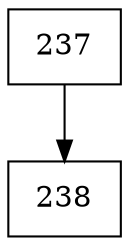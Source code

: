 digraph G {
  node [shape=record];
  node0 [label="{237}"];
  node0 -> node1;
  node1 [label="{238}"];
}
